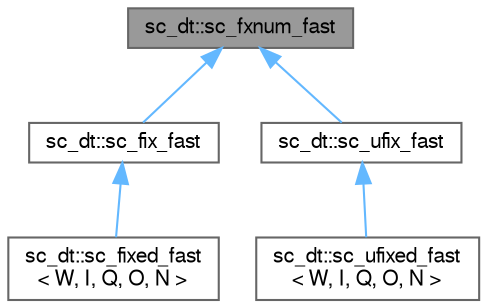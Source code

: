 digraph "sc_dt::sc_fxnum_fast"
{
 // LATEX_PDF_SIZE
  bgcolor="transparent";
  edge [fontname=FreeSans,fontsize=10,labelfontname=FreeSans,labelfontsize=10];
  node [fontname=FreeSans,fontsize=10,shape=box,height=0.2,width=0.4];
  Node1 [id="Node000001",label="sc_dt::sc_fxnum_fast",height=0.2,width=0.4,color="gray40", fillcolor="grey60", style="filled", fontcolor="black",tooltip=" "];
  Node1 -> Node2 [id="edge1_Node000001_Node000002",dir="back",color="steelblue1",style="solid",tooltip=" "];
  Node2 [id="Node000002",label="sc_dt::sc_fix_fast",height=0.2,width=0.4,color="gray40", fillcolor="white", style="filled",URL="$a01693.html",tooltip=" "];
  Node2 -> Node3 [id="edge2_Node000002_Node000003",dir="back",color="steelblue1",style="solid",tooltip=" "];
  Node3 [id="Node000003",label="sc_dt::sc_fixed_fast\l\< W, I, Q, O, N \>",height=0.2,width=0.4,color="gray40", fillcolor="white", style="filled",URL="$a01701.html",tooltip=" "];
  Node1 -> Node4 [id="edge3_Node000001_Node000004",dir="back",color="steelblue1",style="solid",tooltip=" "];
  Node4 [id="Node000004",label="sc_dt::sc_ufix_fast",height=0.2,width=0.4,color="gray40", fillcolor="white", style="filled",URL="$a01781.html",tooltip=" "];
  Node4 -> Node5 [id="edge4_Node000004_Node000005",dir="back",color="steelblue1",style="solid",tooltip=" "];
  Node5 [id="Node000005",label="sc_dt::sc_ufixed_fast\l\< W, I, Q, O, N \>",height=0.2,width=0.4,color="gray40", fillcolor="white", style="filled",URL="$a01789.html",tooltip=" "];
}
